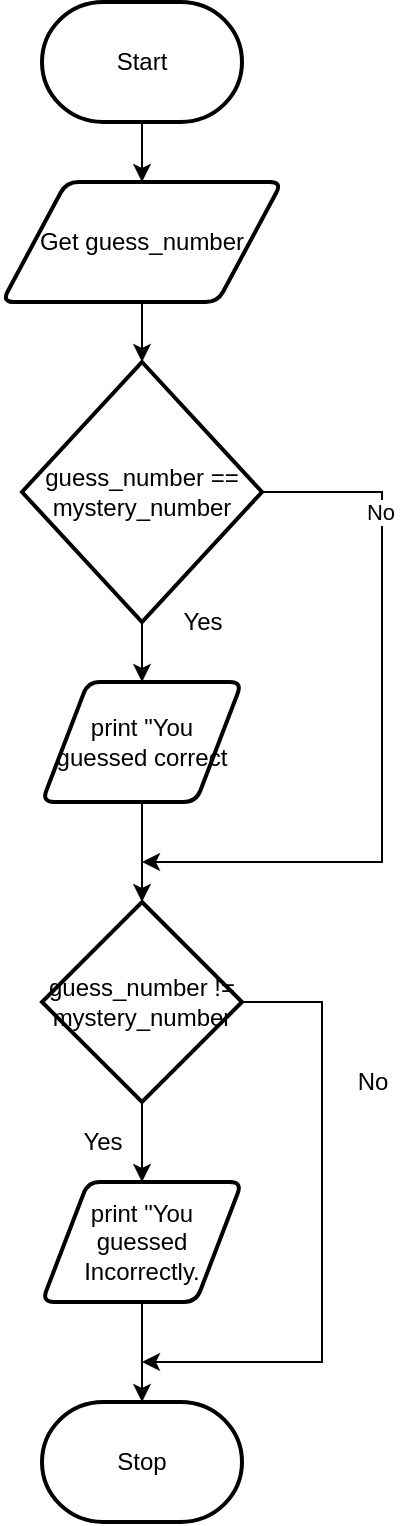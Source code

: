<mxfile>
    <diagram id="JqOo338mFjRoOCTTENWM" name="Page-1">
        <mxGraphModel dx="1074" dy="787" grid="1" gridSize="10" guides="1" tooltips="1" connect="1" arrows="1" fold="1" page="1" pageScale="1" pageWidth="827" pageHeight="1169" math="0" shadow="0">
            <root>
                <mxCell id="0"/>
                <mxCell id="1" parent="0"/>
                <mxCell id="8" style="edgeStyle=none;html=1;" parent="1" source="2" target="3" edge="1">
                    <mxGeometry relative="1" as="geometry"/>
                </mxCell>
                <mxCell id="2" value="Start" style="strokeWidth=2;html=1;shape=mxgraph.flowchart.terminator;whiteSpace=wrap;" parent="1" vertex="1">
                    <mxGeometry x="370" y="20" width="100" height="60" as="geometry"/>
                </mxCell>
                <mxCell id="9" style="edgeStyle=none;html=1;entryX=0.5;entryY=0;entryDx=0;entryDy=0;entryPerimeter=0;" parent="1" source="3" target="18" edge="1">
                    <mxGeometry relative="1" as="geometry">
                        <mxPoint x="420" y="210" as="targetPoint"/>
                    </mxGeometry>
                </mxCell>
                <mxCell id="3" value="Get guess_number" style="shape=parallelogram;html=1;strokeWidth=2;perimeter=parallelogramPerimeter;whiteSpace=wrap;rounded=1;arcSize=12;size=0.23;" parent="1" vertex="1">
                    <mxGeometry x="350" y="110" width="140" height="60" as="geometry"/>
                </mxCell>
                <mxCell id="16" style="edgeStyle=none;html=1;" parent="1" source="13" target="26" edge="1">
                    <mxGeometry relative="1" as="geometry">
                        <mxPoint x="420" y="490" as="targetPoint"/>
                    </mxGeometry>
                </mxCell>
                <mxCell id="13" value="print &quot;You guessed correct" style="shape=parallelogram;html=1;strokeWidth=2;perimeter=parallelogramPerimeter;whiteSpace=wrap;rounded=1;arcSize=12;size=0.23;" parent="1" vertex="1">
                    <mxGeometry x="370" y="360" width="100" height="60" as="geometry"/>
                </mxCell>
                <mxCell id="15" value="Stop" style="strokeWidth=2;html=1;shape=mxgraph.flowchart.terminator;whiteSpace=wrap;" parent="1" vertex="1">
                    <mxGeometry x="370" y="720" width="100" height="60" as="geometry"/>
                </mxCell>
                <mxCell id="19" style="edgeStyle=none;html=1;" parent="1" source="18" target="13" edge="1">
                    <mxGeometry relative="1" as="geometry"/>
                </mxCell>
                <mxCell id="22" style="edgeStyle=none;html=1;exitX=1;exitY=0.5;exitDx=0;exitDy=0;exitPerimeter=0;rounded=0;" parent="1" source="18" edge="1">
                    <mxGeometry relative="1" as="geometry">
                        <Array as="points">
                            <mxPoint x="540" y="265"/>
                            <mxPoint x="540" y="450"/>
                        </Array>
                        <mxPoint x="420" y="450" as="targetPoint"/>
                    </mxGeometry>
                </mxCell>
                <mxCell id="24" value="No" style="edgeLabel;html=1;align=center;verticalAlign=middle;resizable=0;points=[];" parent="22" vertex="1" connectable="0">
                    <mxGeometry x="-0.619" y="-1" relative="1" as="geometry">
                        <mxPoint as="offset"/>
                    </mxGeometry>
                </mxCell>
                <mxCell id="18" value="&lt;span&gt;guess_number == mystery_number&lt;/span&gt;" style="strokeWidth=2;html=1;shape=mxgraph.flowchart.decision;whiteSpace=wrap;" parent="1" vertex="1">
                    <mxGeometry x="360" y="200" width="120" height="130" as="geometry"/>
                </mxCell>
                <mxCell id="20" value="Yes" style="text;html=1;align=center;verticalAlign=middle;resizable=0;points=[];autosize=1;strokeColor=none;fillColor=none;" parent="1" vertex="1">
                    <mxGeometry x="430" y="320" width="40" height="20" as="geometry"/>
                </mxCell>
                <mxCell id="28" style="edgeStyle=none;html=1;" edge="1" parent="1" source="25" target="15">
                    <mxGeometry relative="1" as="geometry"/>
                </mxCell>
                <mxCell id="25" value="print &quot;You guessed Incorrectly." style="shape=parallelogram;html=1;strokeWidth=2;perimeter=parallelogramPerimeter;whiteSpace=wrap;rounded=1;arcSize=12;size=0.23;" vertex="1" parent="1">
                    <mxGeometry x="370" y="610" width="100" height="60" as="geometry"/>
                </mxCell>
                <mxCell id="27" style="edgeStyle=none;html=1;" edge="1" parent="1" source="26" target="25">
                    <mxGeometry relative="1" as="geometry">
                        <Array as="points">
                            <mxPoint x="420" y="580"/>
                        </Array>
                    </mxGeometry>
                </mxCell>
                <mxCell id="30" style="edgeStyle=none;html=1;exitX=1;exitY=0.5;exitDx=0;exitDy=0;exitPerimeter=0;rounded=0;" edge="1" parent="1" source="26">
                    <mxGeometry relative="1" as="geometry">
                        <mxPoint x="420" y="700" as="targetPoint"/>
                        <Array as="points">
                            <mxPoint x="510" y="520"/>
                            <mxPoint x="510" y="700"/>
                        </Array>
                    </mxGeometry>
                </mxCell>
                <mxCell id="26" value="guess_number != mystery_number" style="strokeWidth=2;html=1;shape=mxgraph.flowchart.decision;whiteSpace=wrap;" vertex="1" parent="1">
                    <mxGeometry x="370" y="470" width="100" height="100" as="geometry"/>
                </mxCell>
                <mxCell id="29" value="Yes&lt;br&gt;" style="text;html=1;align=center;verticalAlign=middle;resizable=0;points=[];autosize=1;strokeColor=none;fillColor=none;" vertex="1" parent="1">
                    <mxGeometry x="380" y="580" width="40" height="20" as="geometry"/>
                </mxCell>
                <mxCell id="31" value="No&lt;br&gt;" style="text;html=1;align=center;verticalAlign=middle;resizable=0;points=[];autosize=1;strokeColor=none;fillColor=none;" vertex="1" parent="1">
                    <mxGeometry x="520" y="550" width="30" height="20" as="geometry"/>
                </mxCell>
            </root>
        </mxGraphModel>
    </diagram>
</mxfile>